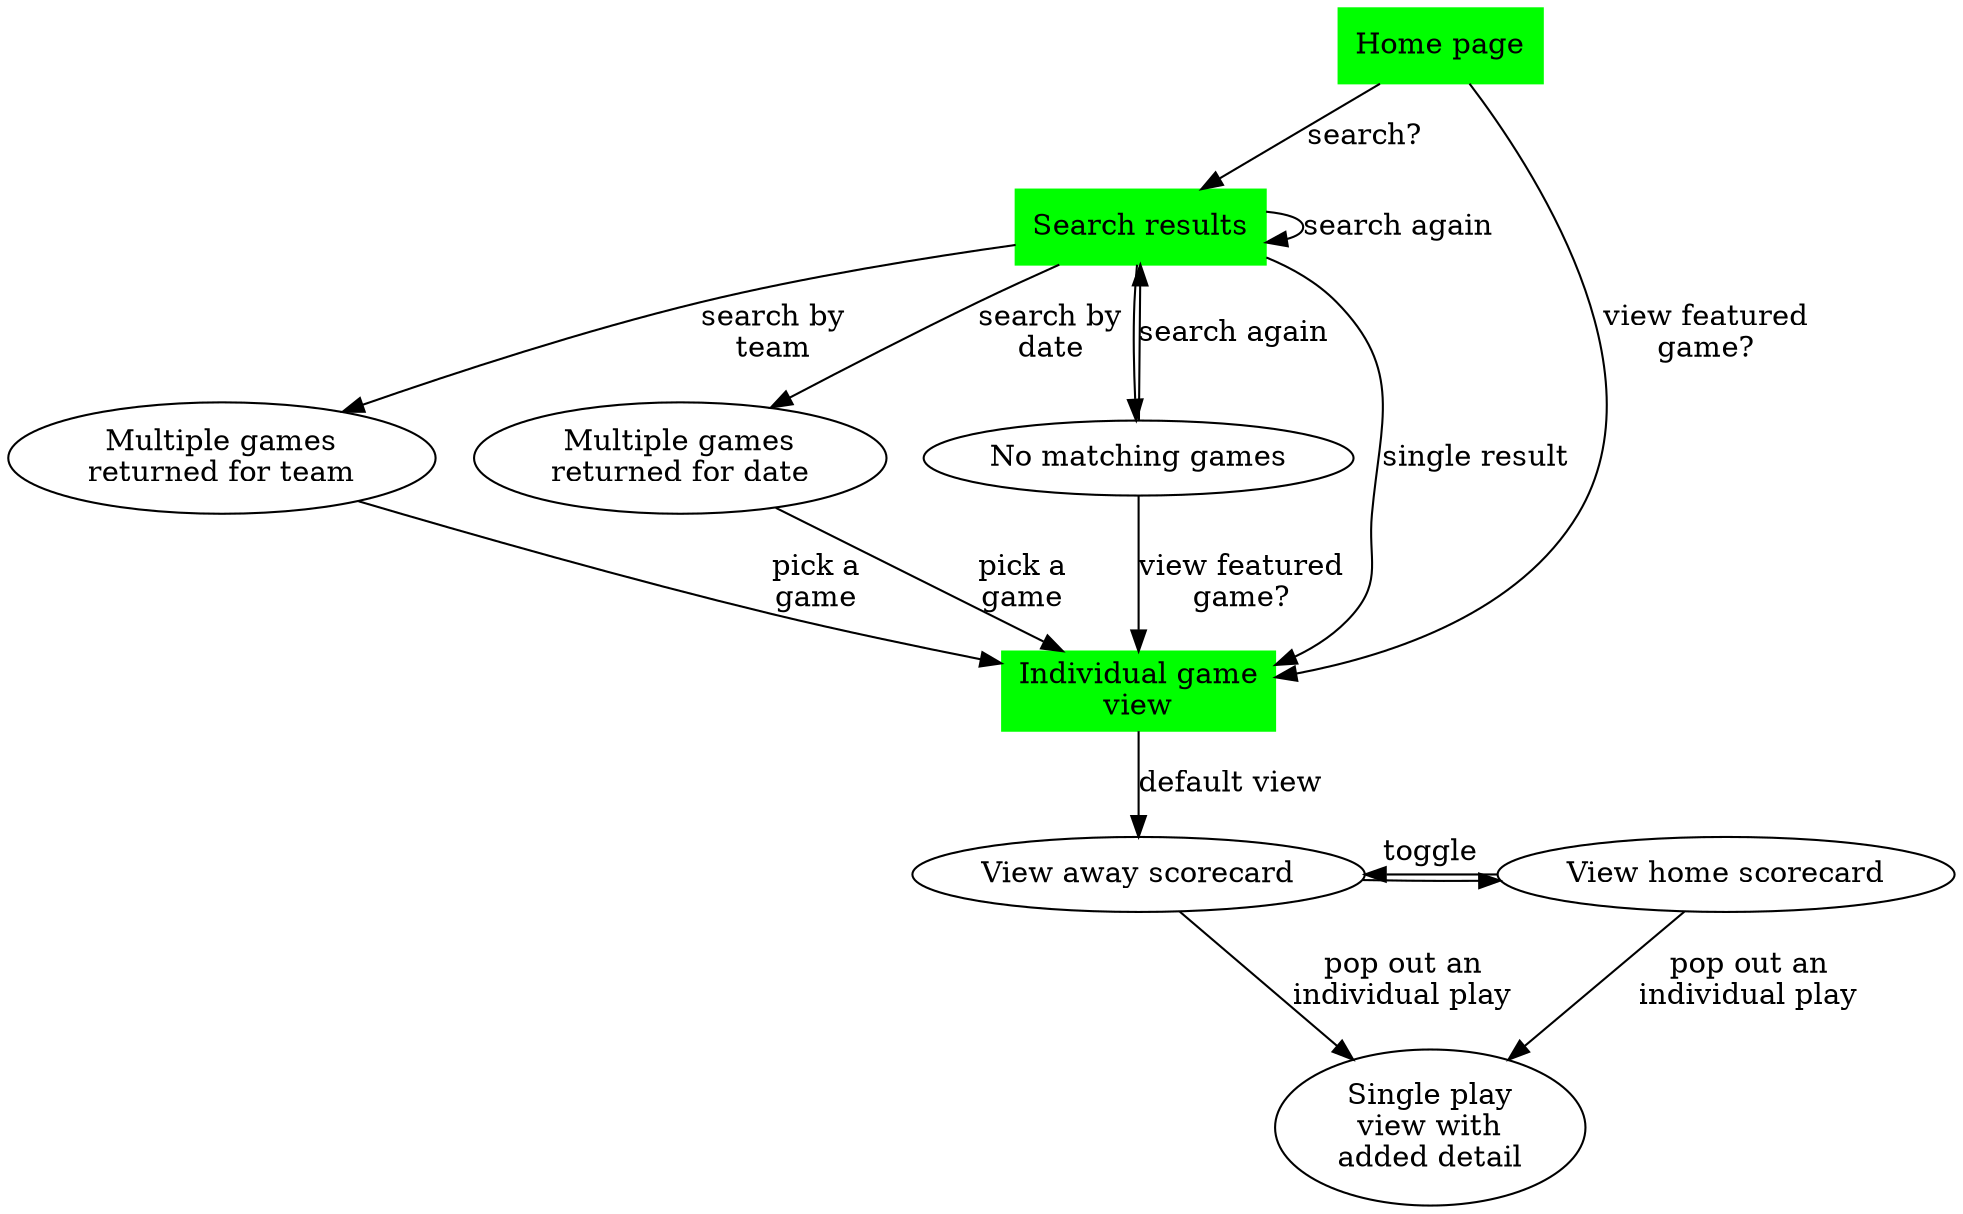 digraph {

  landing [label="Home page", shape=box, style=filled, color=green];

  search [label="Search results", shape=box, style=filled, color=green];
  teamresult [label="Multiple games\nreturned for team"];
  dateresult [label="Multiple games\nreturned for date"];
  noresults [label="No matching games"];

  game [label="Individual game\nview", shape=box, style=filled, color=green];
  away [label="View away scorecard"];
  home [label="View home scorecard"];
  modal [label="Single play\nview with\nadded detail"];

  {rank=same;home away}

  landing -> search [label="search?"];

  search -> teamresult [label="search by\nteam"];
  search -> dateresult [label="search by\ndate"];
  search -> noresults
  search, noresults -> search [label="search again"];
  teamresult, dateresult -> game [label="pick a\ngame"];

  search -> game [label="single result"];
  landing, noresults -> game [label="view featured\ngame?"];
  home -> away [label="toggle"];
  away -> home;
  game -> away [label="default view"];
  home, away -> modal [label="pop out an\nindividual play"];


}
